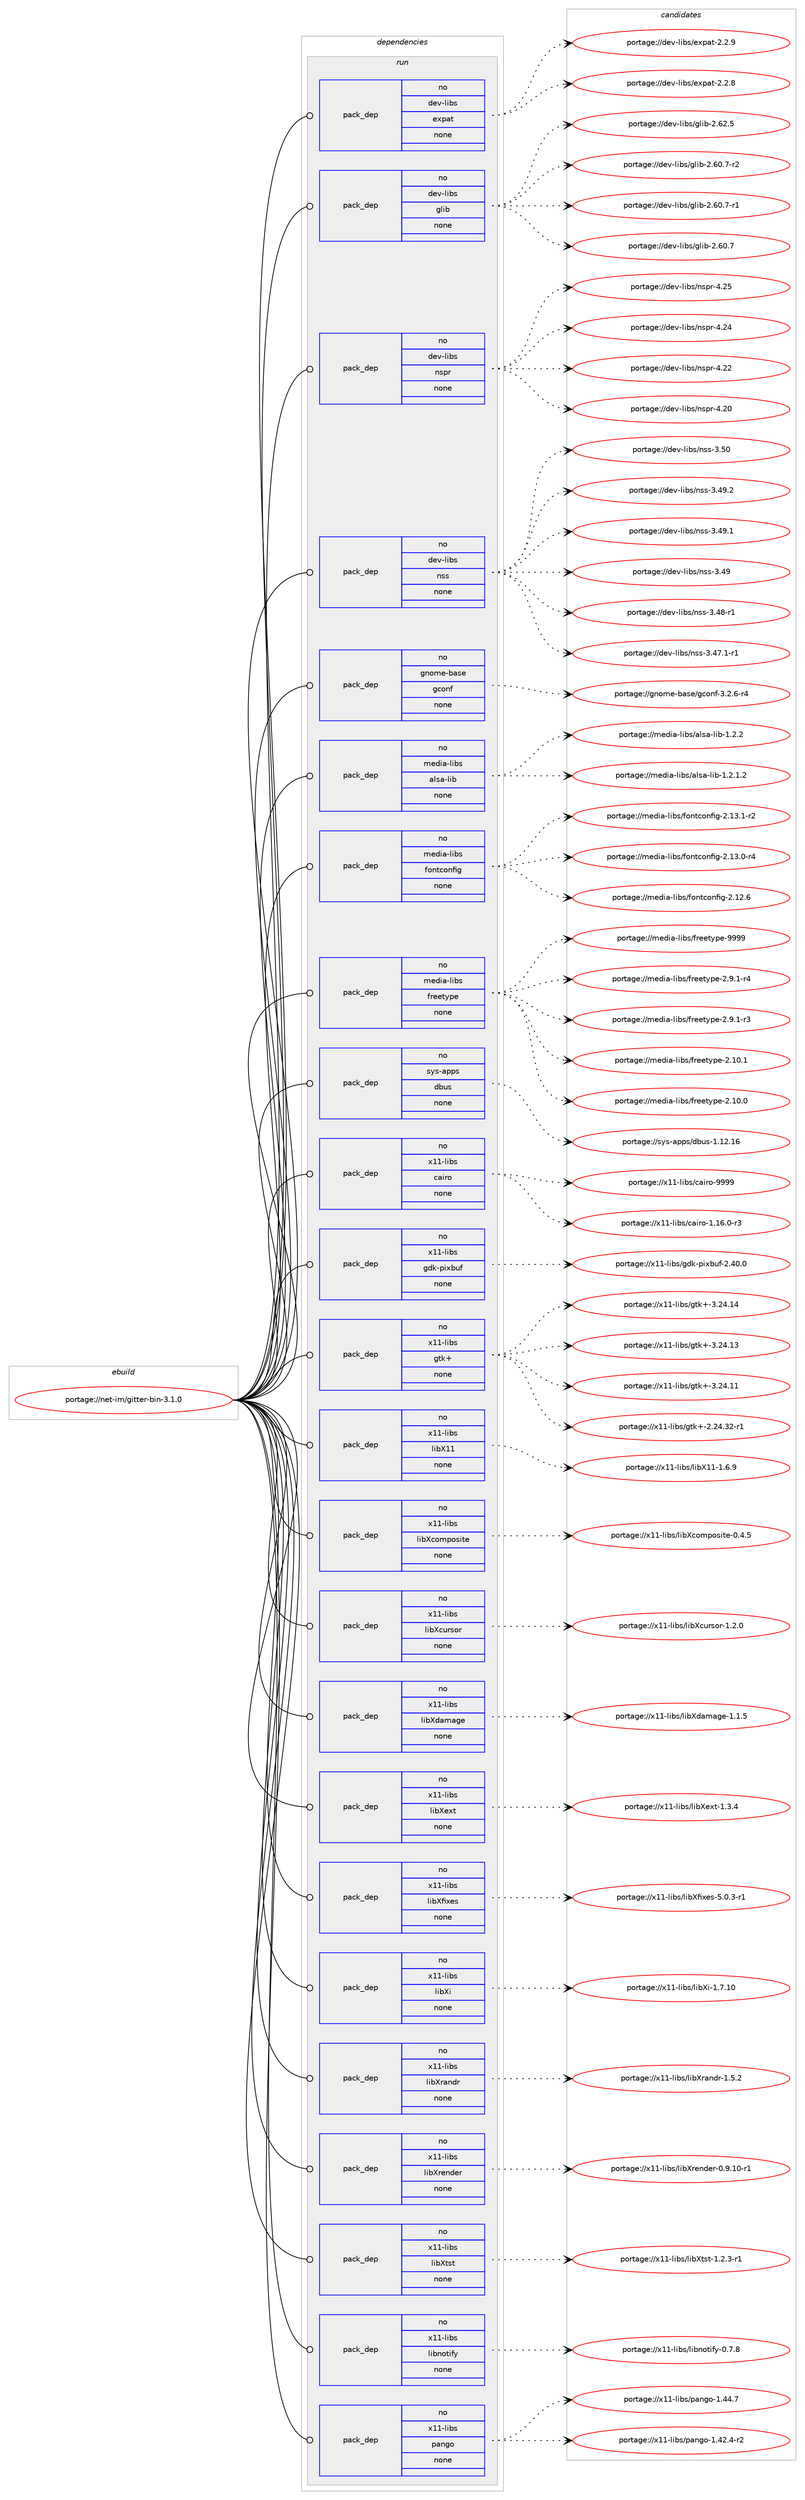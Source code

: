 digraph prolog {

# *************
# Graph options
# *************

newrank=true;
concentrate=true;
compound=true;
graph [rankdir=LR,fontname=Helvetica,fontsize=10,ranksep=1.5];#, ranksep=2.5, nodesep=0.2];
edge  [arrowhead=vee];
node  [fontname=Helvetica,fontsize=10];

# **********
# The ebuild
# **********

subgraph cluster_leftcol {
color=gray;
rank=same;
label=<<i>ebuild</i>>;
id [label="portage://net-im/gitter-bin-3.1.0", color=red, width=4, href="../net-im/gitter-bin-3.1.0.svg"];
}

# ****************
# The dependencies
# ****************

subgraph cluster_midcol {
color=gray;
label=<<i>dependencies</i>>;
subgraph cluster_compile {
fillcolor="#eeeeee";
style=filled;
label=<<i>compile</i>>;
}
subgraph cluster_compileandrun {
fillcolor="#eeeeee";
style=filled;
label=<<i>compile and run</i>>;
}
subgraph cluster_run {
fillcolor="#eeeeee";
style=filled;
label=<<i>run</i>>;
subgraph pack65076 {
dependency84862 [label=<<TABLE BORDER="0" CELLBORDER="1" CELLSPACING="0" CELLPADDING="4" WIDTH="220"><TR><TD ROWSPAN="6" CELLPADDING="30">pack_dep</TD></TR><TR><TD WIDTH="110">no</TD></TR><TR><TD>dev-libs</TD></TR><TR><TD>expat</TD></TR><TR><TD>none</TD></TR><TR><TD></TD></TR></TABLE>>, shape=none, color=blue];
}
id:e -> dependency84862:w [weight=20,style="solid",arrowhead="odot"];
subgraph pack65077 {
dependency84863 [label=<<TABLE BORDER="0" CELLBORDER="1" CELLSPACING="0" CELLPADDING="4" WIDTH="220"><TR><TD ROWSPAN="6" CELLPADDING="30">pack_dep</TD></TR><TR><TD WIDTH="110">no</TD></TR><TR><TD>dev-libs</TD></TR><TR><TD>glib</TD></TR><TR><TD>none</TD></TR><TR><TD></TD></TR></TABLE>>, shape=none, color=blue];
}
id:e -> dependency84863:w [weight=20,style="solid",arrowhead="odot"];
subgraph pack65078 {
dependency84864 [label=<<TABLE BORDER="0" CELLBORDER="1" CELLSPACING="0" CELLPADDING="4" WIDTH="220"><TR><TD ROWSPAN="6" CELLPADDING="30">pack_dep</TD></TR><TR><TD WIDTH="110">no</TD></TR><TR><TD>dev-libs</TD></TR><TR><TD>nspr</TD></TR><TR><TD>none</TD></TR><TR><TD></TD></TR></TABLE>>, shape=none, color=blue];
}
id:e -> dependency84864:w [weight=20,style="solid",arrowhead="odot"];
subgraph pack65079 {
dependency84865 [label=<<TABLE BORDER="0" CELLBORDER="1" CELLSPACING="0" CELLPADDING="4" WIDTH="220"><TR><TD ROWSPAN="6" CELLPADDING="30">pack_dep</TD></TR><TR><TD WIDTH="110">no</TD></TR><TR><TD>dev-libs</TD></TR><TR><TD>nss</TD></TR><TR><TD>none</TD></TR><TR><TD></TD></TR></TABLE>>, shape=none, color=blue];
}
id:e -> dependency84865:w [weight=20,style="solid",arrowhead="odot"];
subgraph pack65080 {
dependency84866 [label=<<TABLE BORDER="0" CELLBORDER="1" CELLSPACING="0" CELLPADDING="4" WIDTH="220"><TR><TD ROWSPAN="6" CELLPADDING="30">pack_dep</TD></TR><TR><TD WIDTH="110">no</TD></TR><TR><TD>gnome-base</TD></TR><TR><TD>gconf</TD></TR><TR><TD>none</TD></TR><TR><TD></TD></TR></TABLE>>, shape=none, color=blue];
}
id:e -> dependency84866:w [weight=20,style="solid",arrowhead="odot"];
subgraph pack65081 {
dependency84867 [label=<<TABLE BORDER="0" CELLBORDER="1" CELLSPACING="0" CELLPADDING="4" WIDTH="220"><TR><TD ROWSPAN="6" CELLPADDING="30">pack_dep</TD></TR><TR><TD WIDTH="110">no</TD></TR><TR><TD>media-libs</TD></TR><TR><TD>alsa-lib</TD></TR><TR><TD>none</TD></TR><TR><TD></TD></TR></TABLE>>, shape=none, color=blue];
}
id:e -> dependency84867:w [weight=20,style="solid",arrowhead="odot"];
subgraph pack65082 {
dependency84868 [label=<<TABLE BORDER="0" CELLBORDER="1" CELLSPACING="0" CELLPADDING="4" WIDTH="220"><TR><TD ROWSPAN="6" CELLPADDING="30">pack_dep</TD></TR><TR><TD WIDTH="110">no</TD></TR><TR><TD>media-libs</TD></TR><TR><TD>fontconfig</TD></TR><TR><TD>none</TD></TR><TR><TD></TD></TR></TABLE>>, shape=none, color=blue];
}
id:e -> dependency84868:w [weight=20,style="solid",arrowhead="odot"];
subgraph pack65083 {
dependency84869 [label=<<TABLE BORDER="0" CELLBORDER="1" CELLSPACING="0" CELLPADDING="4" WIDTH="220"><TR><TD ROWSPAN="6" CELLPADDING="30">pack_dep</TD></TR><TR><TD WIDTH="110">no</TD></TR><TR><TD>media-libs</TD></TR><TR><TD>freetype</TD></TR><TR><TD>none</TD></TR><TR><TD></TD></TR></TABLE>>, shape=none, color=blue];
}
id:e -> dependency84869:w [weight=20,style="solid",arrowhead="odot"];
subgraph pack65084 {
dependency84870 [label=<<TABLE BORDER="0" CELLBORDER="1" CELLSPACING="0" CELLPADDING="4" WIDTH="220"><TR><TD ROWSPAN="6" CELLPADDING="30">pack_dep</TD></TR><TR><TD WIDTH="110">no</TD></TR><TR><TD>sys-apps</TD></TR><TR><TD>dbus</TD></TR><TR><TD>none</TD></TR><TR><TD></TD></TR></TABLE>>, shape=none, color=blue];
}
id:e -> dependency84870:w [weight=20,style="solid",arrowhead="odot"];
subgraph pack65085 {
dependency84871 [label=<<TABLE BORDER="0" CELLBORDER="1" CELLSPACING="0" CELLPADDING="4" WIDTH="220"><TR><TD ROWSPAN="6" CELLPADDING="30">pack_dep</TD></TR><TR><TD WIDTH="110">no</TD></TR><TR><TD>x11-libs</TD></TR><TR><TD>cairo</TD></TR><TR><TD>none</TD></TR><TR><TD></TD></TR></TABLE>>, shape=none, color=blue];
}
id:e -> dependency84871:w [weight=20,style="solid",arrowhead="odot"];
subgraph pack65086 {
dependency84872 [label=<<TABLE BORDER="0" CELLBORDER="1" CELLSPACING="0" CELLPADDING="4" WIDTH="220"><TR><TD ROWSPAN="6" CELLPADDING="30">pack_dep</TD></TR><TR><TD WIDTH="110">no</TD></TR><TR><TD>x11-libs</TD></TR><TR><TD>gdk-pixbuf</TD></TR><TR><TD>none</TD></TR><TR><TD></TD></TR></TABLE>>, shape=none, color=blue];
}
id:e -> dependency84872:w [weight=20,style="solid",arrowhead="odot"];
subgraph pack65087 {
dependency84873 [label=<<TABLE BORDER="0" CELLBORDER="1" CELLSPACING="0" CELLPADDING="4" WIDTH="220"><TR><TD ROWSPAN="6" CELLPADDING="30">pack_dep</TD></TR><TR><TD WIDTH="110">no</TD></TR><TR><TD>x11-libs</TD></TR><TR><TD>gtk+</TD></TR><TR><TD>none</TD></TR><TR><TD></TD></TR></TABLE>>, shape=none, color=blue];
}
id:e -> dependency84873:w [weight=20,style="solid",arrowhead="odot"];
subgraph pack65088 {
dependency84874 [label=<<TABLE BORDER="0" CELLBORDER="1" CELLSPACING="0" CELLPADDING="4" WIDTH="220"><TR><TD ROWSPAN="6" CELLPADDING="30">pack_dep</TD></TR><TR><TD WIDTH="110">no</TD></TR><TR><TD>x11-libs</TD></TR><TR><TD>libX11</TD></TR><TR><TD>none</TD></TR><TR><TD></TD></TR></TABLE>>, shape=none, color=blue];
}
id:e -> dependency84874:w [weight=20,style="solid",arrowhead="odot"];
subgraph pack65089 {
dependency84875 [label=<<TABLE BORDER="0" CELLBORDER="1" CELLSPACING="0" CELLPADDING="4" WIDTH="220"><TR><TD ROWSPAN="6" CELLPADDING="30">pack_dep</TD></TR><TR><TD WIDTH="110">no</TD></TR><TR><TD>x11-libs</TD></TR><TR><TD>libXcomposite</TD></TR><TR><TD>none</TD></TR><TR><TD></TD></TR></TABLE>>, shape=none, color=blue];
}
id:e -> dependency84875:w [weight=20,style="solid",arrowhead="odot"];
subgraph pack65090 {
dependency84876 [label=<<TABLE BORDER="0" CELLBORDER="1" CELLSPACING="0" CELLPADDING="4" WIDTH="220"><TR><TD ROWSPAN="6" CELLPADDING="30">pack_dep</TD></TR><TR><TD WIDTH="110">no</TD></TR><TR><TD>x11-libs</TD></TR><TR><TD>libXcursor</TD></TR><TR><TD>none</TD></TR><TR><TD></TD></TR></TABLE>>, shape=none, color=blue];
}
id:e -> dependency84876:w [weight=20,style="solid",arrowhead="odot"];
subgraph pack65091 {
dependency84877 [label=<<TABLE BORDER="0" CELLBORDER="1" CELLSPACING="0" CELLPADDING="4" WIDTH="220"><TR><TD ROWSPAN="6" CELLPADDING="30">pack_dep</TD></TR><TR><TD WIDTH="110">no</TD></TR><TR><TD>x11-libs</TD></TR><TR><TD>libXdamage</TD></TR><TR><TD>none</TD></TR><TR><TD></TD></TR></TABLE>>, shape=none, color=blue];
}
id:e -> dependency84877:w [weight=20,style="solid",arrowhead="odot"];
subgraph pack65092 {
dependency84878 [label=<<TABLE BORDER="0" CELLBORDER="1" CELLSPACING="0" CELLPADDING="4" WIDTH="220"><TR><TD ROWSPAN="6" CELLPADDING="30">pack_dep</TD></TR><TR><TD WIDTH="110">no</TD></TR><TR><TD>x11-libs</TD></TR><TR><TD>libXext</TD></TR><TR><TD>none</TD></TR><TR><TD></TD></TR></TABLE>>, shape=none, color=blue];
}
id:e -> dependency84878:w [weight=20,style="solid",arrowhead="odot"];
subgraph pack65093 {
dependency84879 [label=<<TABLE BORDER="0" CELLBORDER="1" CELLSPACING="0" CELLPADDING="4" WIDTH="220"><TR><TD ROWSPAN="6" CELLPADDING="30">pack_dep</TD></TR><TR><TD WIDTH="110">no</TD></TR><TR><TD>x11-libs</TD></TR><TR><TD>libXfixes</TD></TR><TR><TD>none</TD></TR><TR><TD></TD></TR></TABLE>>, shape=none, color=blue];
}
id:e -> dependency84879:w [weight=20,style="solid",arrowhead="odot"];
subgraph pack65094 {
dependency84880 [label=<<TABLE BORDER="0" CELLBORDER="1" CELLSPACING="0" CELLPADDING="4" WIDTH="220"><TR><TD ROWSPAN="6" CELLPADDING="30">pack_dep</TD></TR><TR><TD WIDTH="110">no</TD></TR><TR><TD>x11-libs</TD></TR><TR><TD>libXi</TD></TR><TR><TD>none</TD></TR><TR><TD></TD></TR></TABLE>>, shape=none, color=blue];
}
id:e -> dependency84880:w [weight=20,style="solid",arrowhead="odot"];
subgraph pack65095 {
dependency84881 [label=<<TABLE BORDER="0" CELLBORDER="1" CELLSPACING="0" CELLPADDING="4" WIDTH="220"><TR><TD ROWSPAN="6" CELLPADDING="30">pack_dep</TD></TR><TR><TD WIDTH="110">no</TD></TR><TR><TD>x11-libs</TD></TR><TR><TD>libXrandr</TD></TR><TR><TD>none</TD></TR><TR><TD></TD></TR></TABLE>>, shape=none, color=blue];
}
id:e -> dependency84881:w [weight=20,style="solid",arrowhead="odot"];
subgraph pack65096 {
dependency84882 [label=<<TABLE BORDER="0" CELLBORDER="1" CELLSPACING="0" CELLPADDING="4" WIDTH="220"><TR><TD ROWSPAN="6" CELLPADDING="30">pack_dep</TD></TR><TR><TD WIDTH="110">no</TD></TR><TR><TD>x11-libs</TD></TR><TR><TD>libXrender</TD></TR><TR><TD>none</TD></TR><TR><TD></TD></TR></TABLE>>, shape=none, color=blue];
}
id:e -> dependency84882:w [weight=20,style="solid",arrowhead="odot"];
subgraph pack65097 {
dependency84883 [label=<<TABLE BORDER="0" CELLBORDER="1" CELLSPACING="0" CELLPADDING="4" WIDTH="220"><TR><TD ROWSPAN="6" CELLPADDING="30">pack_dep</TD></TR><TR><TD WIDTH="110">no</TD></TR><TR><TD>x11-libs</TD></TR><TR><TD>libXtst</TD></TR><TR><TD>none</TD></TR><TR><TD></TD></TR></TABLE>>, shape=none, color=blue];
}
id:e -> dependency84883:w [weight=20,style="solid",arrowhead="odot"];
subgraph pack65098 {
dependency84884 [label=<<TABLE BORDER="0" CELLBORDER="1" CELLSPACING="0" CELLPADDING="4" WIDTH="220"><TR><TD ROWSPAN="6" CELLPADDING="30">pack_dep</TD></TR><TR><TD WIDTH="110">no</TD></TR><TR><TD>x11-libs</TD></TR><TR><TD>libnotify</TD></TR><TR><TD>none</TD></TR><TR><TD></TD></TR></TABLE>>, shape=none, color=blue];
}
id:e -> dependency84884:w [weight=20,style="solid",arrowhead="odot"];
subgraph pack65099 {
dependency84885 [label=<<TABLE BORDER="0" CELLBORDER="1" CELLSPACING="0" CELLPADDING="4" WIDTH="220"><TR><TD ROWSPAN="6" CELLPADDING="30">pack_dep</TD></TR><TR><TD WIDTH="110">no</TD></TR><TR><TD>x11-libs</TD></TR><TR><TD>pango</TD></TR><TR><TD>none</TD></TR><TR><TD></TD></TR></TABLE>>, shape=none, color=blue];
}
id:e -> dependency84885:w [weight=20,style="solid",arrowhead="odot"];
}
}

# **************
# The candidates
# **************

subgraph cluster_choices {
rank=same;
color=gray;
label=<<i>candidates</i>>;

subgraph choice65076 {
color=black;
nodesep=1;
choice10010111845108105981154710112011297116455046504657 [label="portage://dev-libs/expat-2.2.9", color=red, width=4,href="../dev-libs/expat-2.2.9.svg"];
choice10010111845108105981154710112011297116455046504656 [label="portage://dev-libs/expat-2.2.8", color=red, width=4,href="../dev-libs/expat-2.2.8.svg"];
dependency84862:e -> choice10010111845108105981154710112011297116455046504657:w [style=dotted,weight="100"];
dependency84862:e -> choice10010111845108105981154710112011297116455046504656:w [style=dotted,weight="100"];
}
subgraph choice65077 {
color=black;
nodesep=1;
choice1001011184510810598115471031081059845504654504653 [label="portage://dev-libs/glib-2.62.5", color=red, width=4,href="../dev-libs/glib-2.62.5.svg"];
choice10010111845108105981154710310810598455046544846554511450 [label="portage://dev-libs/glib-2.60.7-r2", color=red, width=4,href="../dev-libs/glib-2.60.7-r2.svg"];
choice10010111845108105981154710310810598455046544846554511449 [label="portage://dev-libs/glib-2.60.7-r1", color=red, width=4,href="../dev-libs/glib-2.60.7-r1.svg"];
choice1001011184510810598115471031081059845504654484655 [label="portage://dev-libs/glib-2.60.7", color=red, width=4,href="../dev-libs/glib-2.60.7.svg"];
dependency84863:e -> choice1001011184510810598115471031081059845504654504653:w [style=dotted,weight="100"];
dependency84863:e -> choice10010111845108105981154710310810598455046544846554511450:w [style=dotted,weight="100"];
dependency84863:e -> choice10010111845108105981154710310810598455046544846554511449:w [style=dotted,weight="100"];
dependency84863:e -> choice1001011184510810598115471031081059845504654484655:w [style=dotted,weight="100"];
}
subgraph choice65078 {
color=black;
nodesep=1;
choice1001011184510810598115471101151121144552465053 [label="portage://dev-libs/nspr-4.25", color=red, width=4,href="../dev-libs/nspr-4.25.svg"];
choice1001011184510810598115471101151121144552465052 [label="portage://dev-libs/nspr-4.24", color=red, width=4,href="../dev-libs/nspr-4.24.svg"];
choice1001011184510810598115471101151121144552465050 [label="portage://dev-libs/nspr-4.22", color=red, width=4,href="../dev-libs/nspr-4.22.svg"];
choice1001011184510810598115471101151121144552465048 [label="portage://dev-libs/nspr-4.20", color=red, width=4,href="../dev-libs/nspr-4.20.svg"];
dependency84864:e -> choice1001011184510810598115471101151121144552465053:w [style=dotted,weight="100"];
dependency84864:e -> choice1001011184510810598115471101151121144552465052:w [style=dotted,weight="100"];
dependency84864:e -> choice1001011184510810598115471101151121144552465050:w [style=dotted,weight="100"];
dependency84864:e -> choice1001011184510810598115471101151121144552465048:w [style=dotted,weight="100"];
}
subgraph choice65079 {
color=black;
nodesep=1;
choice1001011184510810598115471101151154551465348 [label="portage://dev-libs/nss-3.50", color=red, width=4,href="../dev-libs/nss-3.50.svg"];
choice10010111845108105981154711011511545514652574650 [label="portage://dev-libs/nss-3.49.2", color=red, width=4,href="../dev-libs/nss-3.49.2.svg"];
choice10010111845108105981154711011511545514652574649 [label="portage://dev-libs/nss-3.49.1", color=red, width=4,href="../dev-libs/nss-3.49.1.svg"];
choice1001011184510810598115471101151154551465257 [label="portage://dev-libs/nss-3.49", color=red, width=4,href="../dev-libs/nss-3.49.svg"];
choice10010111845108105981154711011511545514652564511449 [label="portage://dev-libs/nss-3.48-r1", color=red, width=4,href="../dev-libs/nss-3.48-r1.svg"];
choice100101118451081059811547110115115455146525546494511449 [label="portage://dev-libs/nss-3.47.1-r1", color=red, width=4,href="../dev-libs/nss-3.47.1-r1.svg"];
dependency84865:e -> choice1001011184510810598115471101151154551465348:w [style=dotted,weight="100"];
dependency84865:e -> choice10010111845108105981154711011511545514652574650:w [style=dotted,weight="100"];
dependency84865:e -> choice10010111845108105981154711011511545514652574649:w [style=dotted,weight="100"];
dependency84865:e -> choice1001011184510810598115471101151154551465257:w [style=dotted,weight="100"];
dependency84865:e -> choice10010111845108105981154711011511545514652564511449:w [style=dotted,weight="100"];
dependency84865:e -> choice100101118451081059811547110115115455146525546494511449:w [style=dotted,weight="100"];
}
subgraph choice65080 {
color=black;
nodesep=1;
choice10311011110910145989711510147103991111101024551465046544511452 [label="portage://gnome-base/gconf-3.2.6-r4", color=red, width=4,href="../gnome-base/gconf-3.2.6-r4.svg"];
dependency84866:e -> choice10311011110910145989711510147103991111101024551465046544511452:w [style=dotted,weight="100"];
}
subgraph choice65081 {
color=black;
nodesep=1;
choice1091011001059745108105981154797108115974510810598454946504650 [label="portage://media-libs/alsa-lib-1.2.2", color=red, width=4,href="../media-libs/alsa-lib-1.2.2.svg"];
choice10910110010597451081059811547971081159745108105984549465046494650 [label="portage://media-libs/alsa-lib-1.2.1.2", color=red, width=4,href="../media-libs/alsa-lib-1.2.1.2.svg"];
dependency84867:e -> choice1091011001059745108105981154797108115974510810598454946504650:w [style=dotted,weight="100"];
dependency84867:e -> choice10910110010597451081059811547971081159745108105984549465046494650:w [style=dotted,weight="100"];
}
subgraph choice65082 {
color=black;
nodesep=1;
choice1091011001059745108105981154710211111011699111110102105103455046495146494511450 [label="portage://media-libs/fontconfig-2.13.1-r2", color=red, width=4,href="../media-libs/fontconfig-2.13.1-r2.svg"];
choice1091011001059745108105981154710211111011699111110102105103455046495146484511452 [label="portage://media-libs/fontconfig-2.13.0-r4", color=red, width=4,href="../media-libs/fontconfig-2.13.0-r4.svg"];
choice109101100105974510810598115471021111101169911111010210510345504649504654 [label="portage://media-libs/fontconfig-2.12.6", color=red, width=4,href="../media-libs/fontconfig-2.12.6.svg"];
dependency84868:e -> choice1091011001059745108105981154710211111011699111110102105103455046495146494511450:w [style=dotted,weight="100"];
dependency84868:e -> choice1091011001059745108105981154710211111011699111110102105103455046495146484511452:w [style=dotted,weight="100"];
dependency84868:e -> choice109101100105974510810598115471021111101169911111010210510345504649504654:w [style=dotted,weight="100"];
}
subgraph choice65083 {
color=black;
nodesep=1;
choice109101100105974510810598115471021141011011161211121014557575757 [label="portage://media-libs/freetype-9999", color=red, width=4,href="../media-libs/freetype-9999.svg"];
choice109101100105974510810598115471021141011011161211121014550465746494511452 [label="portage://media-libs/freetype-2.9.1-r4", color=red, width=4,href="../media-libs/freetype-2.9.1-r4.svg"];
choice109101100105974510810598115471021141011011161211121014550465746494511451 [label="portage://media-libs/freetype-2.9.1-r3", color=red, width=4,href="../media-libs/freetype-2.9.1-r3.svg"];
choice1091011001059745108105981154710211410110111612111210145504649484649 [label="portage://media-libs/freetype-2.10.1", color=red, width=4,href="../media-libs/freetype-2.10.1.svg"];
choice1091011001059745108105981154710211410110111612111210145504649484648 [label="portage://media-libs/freetype-2.10.0", color=red, width=4,href="../media-libs/freetype-2.10.0.svg"];
dependency84869:e -> choice109101100105974510810598115471021141011011161211121014557575757:w [style=dotted,weight="100"];
dependency84869:e -> choice109101100105974510810598115471021141011011161211121014550465746494511452:w [style=dotted,weight="100"];
dependency84869:e -> choice109101100105974510810598115471021141011011161211121014550465746494511451:w [style=dotted,weight="100"];
dependency84869:e -> choice1091011001059745108105981154710211410110111612111210145504649484649:w [style=dotted,weight="100"];
dependency84869:e -> choice1091011001059745108105981154710211410110111612111210145504649484648:w [style=dotted,weight="100"];
}
subgraph choice65084 {
color=black;
nodesep=1;
choice115121115459711211211547100981171154549464950464954 [label="portage://sys-apps/dbus-1.12.16", color=red, width=4,href="../sys-apps/dbus-1.12.16.svg"];
dependency84870:e -> choice115121115459711211211547100981171154549464950464954:w [style=dotted,weight="100"];
}
subgraph choice65085 {
color=black;
nodesep=1;
choice120494945108105981154799971051141114557575757 [label="portage://x11-libs/cairo-9999", color=red, width=4,href="../x11-libs/cairo-9999.svg"];
choice12049494510810598115479997105114111454946495446484511451 [label="portage://x11-libs/cairo-1.16.0-r3", color=red, width=4,href="../x11-libs/cairo-1.16.0-r3.svg"];
dependency84871:e -> choice120494945108105981154799971051141114557575757:w [style=dotted,weight="100"];
dependency84871:e -> choice12049494510810598115479997105114111454946495446484511451:w [style=dotted,weight="100"];
}
subgraph choice65086 {
color=black;
nodesep=1;
choice1204949451081059811547103100107451121051209811710245504652484648 [label="portage://x11-libs/gdk-pixbuf-2.40.0", color=red, width=4,href="../x11-libs/gdk-pixbuf-2.40.0.svg"];
dependency84872:e -> choice1204949451081059811547103100107451121051209811710245504652484648:w [style=dotted,weight="100"];
}
subgraph choice65087 {
color=black;
nodesep=1;
choice1204949451081059811547103116107434551465052464952 [label="portage://x11-libs/gtk+-3.24.14", color=red, width=4,href="../x11-libs/gtk+-3.24.14.svg"];
choice1204949451081059811547103116107434551465052464951 [label="portage://x11-libs/gtk+-3.24.13", color=red, width=4,href="../x11-libs/gtk+-3.24.13.svg"];
choice1204949451081059811547103116107434551465052464949 [label="portage://x11-libs/gtk+-3.24.11", color=red, width=4,href="../x11-libs/gtk+-3.24.11.svg"];
choice12049494510810598115471031161074345504650524651504511449 [label="portage://x11-libs/gtk+-2.24.32-r1", color=red, width=4,href="../x11-libs/gtk+-2.24.32-r1.svg"];
dependency84873:e -> choice1204949451081059811547103116107434551465052464952:w [style=dotted,weight="100"];
dependency84873:e -> choice1204949451081059811547103116107434551465052464951:w [style=dotted,weight="100"];
dependency84873:e -> choice1204949451081059811547103116107434551465052464949:w [style=dotted,weight="100"];
dependency84873:e -> choice12049494510810598115471031161074345504650524651504511449:w [style=dotted,weight="100"];
}
subgraph choice65088 {
color=black;
nodesep=1;
choice120494945108105981154710810598884949454946544657 [label="portage://x11-libs/libX11-1.6.9", color=red, width=4,href="../x11-libs/libX11-1.6.9.svg"];
dependency84874:e -> choice120494945108105981154710810598884949454946544657:w [style=dotted,weight="100"];
}
subgraph choice65089 {
color=black;
nodesep=1;
choice1204949451081059811547108105988899111109112111115105116101454846524653 [label="portage://x11-libs/libXcomposite-0.4.5", color=red, width=4,href="../x11-libs/libXcomposite-0.4.5.svg"];
dependency84875:e -> choice1204949451081059811547108105988899111109112111115105116101454846524653:w [style=dotted,weight="100"];
}
subgraph choice65090 {
color=black;
nodesep=1;
choice1204949451081059811547108105988899117114115111114454946504648 [label="portage://x11-libs/libXcursor-1.2.0", color=red, width=4,href="../x11-libs/libXcursor-1.2.0.svg"];
dependency84876:e -> choice1204949451081059811547108105988899117114115111114454946504648:w [style=dotted,weight="100"];
}
subgraph choice65091 {
color=black;
nodesep=1;
choice120494945108105981154710810598881009710997103101454946494653 [label="portage://x11-libs/libXdamage-1.1.5", color=red, width=4,href="../x11-libs/libXdamage-1.1.5.svg"];
dependency84877:e -> choice120494945108105981154710810598881009710997103101454946494653:w [style=dotted,weight="100"];
}
subgraph choice65092 {
color=black;
nodesep=1;
choice12049494510810598115471081059888101120116454946514652 [label="portage://x11-libs/libXext-1.3.4", color=red, width=4,href="../x11-libs/libXext-1.3.4.svg"];
dependency84878:e -> choice12049494510810598115471081059888101120116454946514652:w [style=dotted,weight="100"];
}
subgraph choice65093 {
color=black;
nodesep=1;
choice120494945108105981154710810598881021051201011154553464846514511449 [label="portage://x11-libs/libXfixes-5.0.3-r1", color=red, width=4,href="../x11-libs/libXfixes-5.0.3-r1.svg"];
dependency84879:e -> choice120494945108105981154710810598881021051201011154553464846514511449:w [style=dotted,weight="100"];
}
subgraph choice65094 {
color=black;
nodesep=1;
choice1204949451081059811547108105988810545494655464948 [label="portage://x11-libs/libXi-1.7.10", color=red, width=4,href="../x11-libs/libXi-1.7.10.svg"];
dependency84880:e -> choice1204949451081059811547108105988810545494655464948:w [style=dotted,weight="100"];
}
subgraph choice65095 {
color=black;
nodesep=1;
choice1204949451081059811547108105988811497110100114454946534650 [label="portage://x11-libs/libXrandr-1.5.2", color=red, width=4,href="../x11-libs/libXrandr-1.5.2.svg"];
dependency84881:e -> choice1204949451081059811547108105988811497110100114454946534650:w [style=dotted,weight="100"];
}
subgraph choice65096 {
color=black;
nodesep=1;
choice12049494510810598115471081059888114101110100101114454846574649484511449 [label="portage://x11-libs/libXrender-0.9.10-r1", color=red, width=4,href="../x11-libs/libXrender-0.9.10-r1.svg"];
dependency84882:e -> choice12049494510810598115471081059888114101110100101114454846574649484511449:w [style=dotted,weight="100"];
}
subgraph choice65097 {
color=black;
nodesep=1;
choice120494945108105981154710810598881161151164549465046514511449 [label="portage://x11-libs/libXtst-1.2.3-r1", color=red, width=4,href="../x11-libs/libXtst-1.2.3-r1.svg"];
dependency84883:e -> choice120494945108105981154710810598881161151164549465046514511449:w [style=dotted,weight="100"];
}
subgraph choice65098 {
color=black;
nodesep=1;
choice120494945108105981154710810598110111116105102121454846554656 [label="portage://x11-libs/libnotify-0.7.8", color=red, width=4,href="../x11-libs/libnotify-0.7.8.svg"];
dependency84884:e -> choice120494945108105981154710810598110111116105102121454846554656:w [style=dotted,weight="100"];
}
subgraph choice65099 {
color=black;
nodesep=1;
choice12049494510810598115471129711010311145494652524655 [label="portage://x11-libs/pango-1.44.7", color=red, width=4,href="../x11-libs/pango-1.44.7.svg"];
choice120494945108105981154711297110103111454946525046524511450 [label="portage://x11-libs/pango-1.42.4-r2", color=red, width=4,href="../x11-libs/pango-1.42.4-r2.svg"];
dependency84885:e -> choice12049494510810598115471129711010311145494652524655:w [style=dotted,weight="100"];
dependency84885:e -> choice120494945108105981154711297110103111454946525046524511450:w [style=dotted,weight="100"];
}
}

}
